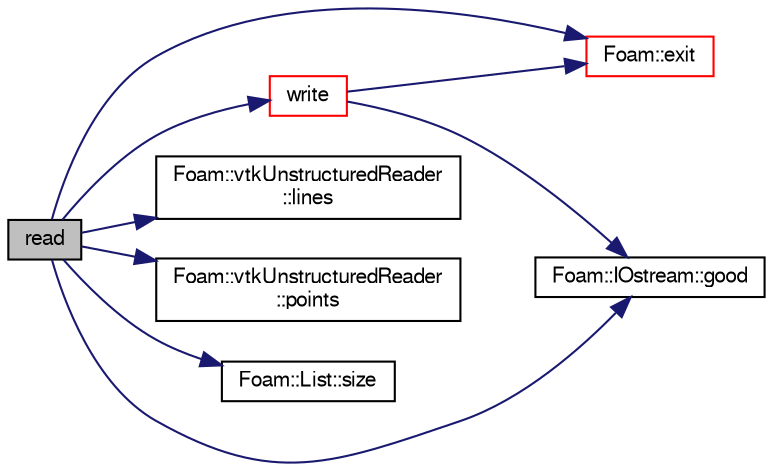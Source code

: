 digraph "read"
{
  bgcolor="transparent";
  edge [fontname="FreeSans",fontsize="10",labelfontname="FreeSans",labelfontsize="10"];
  node [fontname="FreeSans",fontsize="10",shape=record];
  rankdir="LR";
  Node181 [label="read",height=0.2,width=0.4,color="black", fillcolor="grey75", style="filled", fontcolor="black"];
  Node181 -> Node182 [color="midnightblue",fontsize="10",style="solid",fontname="FreeSans"];
  Node182 [label="Foam::exit",height=0.2,width=0.4,color="red",URL="$a21124.html#a06ca7250d8e89caf05243ec094843642"];
  Node181 -> Node219 [color="midnightblue",fontsize="10",style="solid",fontname="FreeSans"];
  Node219 [label="Foam::IOstream::good",height=0.2,width=0.4,color="black",URL="$a26226.html#abdcc7f96f487faadc7769afcf58fe992",tooltip="Return true if next operation might succeed. "];
  Node181 -> Node229 [color="midnightblue",fontsize="10",style="solid",fontname="FreeSans"];
  Node229 [label="Foam::vtkUnstructuredReader\l::lines",height=0.2,width=0.4,color="black",URL="$a21890.html#a4b58c4ea0b4dbc83447abd49f607e48d",tooltip="1D cells (=open lines) "];
  Node181 -> Node230 [color="midnightblue",fontsize="10",style="solid",fontname="FreeSans"];
  Node230 [label="Foam::vtkUnstructuredReader\l::points",height=0.2,width=0.4,color="black",URL="$a21890.html#afb6c3bde245ae6ea91f1c538da59f8fc",tooltip="Points. "];
  Node181 -> Node231 [color="midnightblue",fontsize="10",style="solid",fontname="FreeSans"];
  Node231 [label="Foam::List::size",height=0.2,width=0.4,color="black",URL="$a25694.html#a8a5f6fa29bd4b500caf186f60245b384",tooltip="Override size to be inconsistent with allocated storage. "];
  Node181 -> Node232 [color="midnightblue",fontsize="10",style="solid",fontname="FreeSans"];
  Node232 [label="write",height=0.2,width=0.4,color="red",URL="$a21782.html#ac93279b51e2eb12dc1a54daf46bbca98",tooltip="Write surface mesh components by proxy. "];
  Node232 -> Node182 [color="midnightblue",fontsize="10",style="solid",fontname="FreeSans"];
  Node232 -> Node219 [color="midnightblue",fontsize="10",style="solid",fontname="FreeSans"];
}
